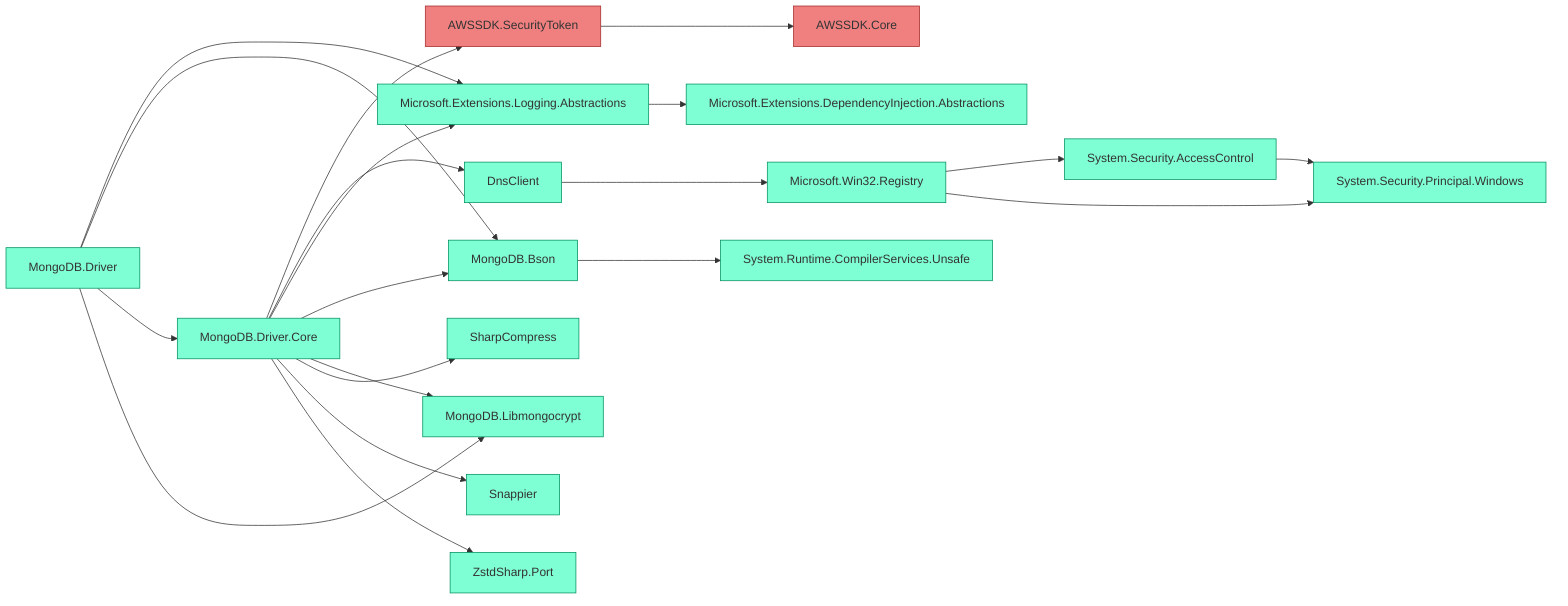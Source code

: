 ﻿%% Generated by https://github.com/0xced/Chisel

graph LR

classDef default fill:aquamarine,stroke:#009061
classDef ignored fill:lightgray,stroke:#7A7A7A
classDef removed fill:lightcoral,stroke:#A42A2A

AWSSDK.SecurityToken --> AWSSDK.Core
DnsClient --> Microsoft.Win32.Registry
Microsoft.Extensions.Logging.Abstractions --> Microsoft.Extensions.DependencyInjection.Abstractions
Microsoft.Win32.Registry --> System.Security.AccessControl
Microsoft.Win32.Registry --> System.Security.Principal.Windows
MongoDB.Bson --> System.Runtime.CompilerServices.Unsafe
MongoDB.Driver --> Microsoft.Extensions.Logging.Abstractions
MongoDB.Driver --> MongoDB.Bson
MongoDB.Driver --> MongoDB.Driver.Core
MongoDB.Driver --> MongoDB.Libmongocrypt
MongoDB.Driver.Core --> AWSSDK.SecurityToken
MongoDB.Driver.Core --> DnsClient
MongoDB.Driver.Core --> Microsoft.Extensions.Logging.Abstractions
MongoDB.Driver.Core --> MongoDB.Bson
MongoDB.Driver.Core --> MongoDB.Libmongocrypt
MongoDB.Driver.Core --> SharpCompress
MongoDB.Driver.Core --> Snappier
MongoDB.Driver.Core --> ZstdSharp.Port
System.Security.AccessControl --> System.Security.Principal.Windows

class AWSSDK.Core removed
class AWSSDK.SecurityToken removed
class ByteSize default
class DnsClient default
class Microsoft.Extensions.DependencyInjection.Abstractions default
class Microsoft.Extensions.Logging.Abstractions default
class Microsoft.Win32.Registry default
class MongoDB.Bson default
class MongoDB.Driver default
class MongoDB.Driver.Core default
class MongoDB.Libmongocrypt default
class SharpCompress default
class Snappier default
class System.Runtime.CompilerServices.Unsafe default
class System.Security.AccessControl default
class System.Security.Principal.Windows default
class ZstdSharp.Port default